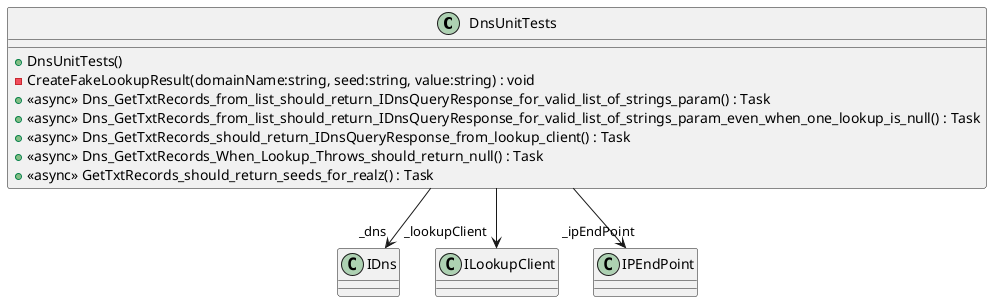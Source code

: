 @startuml
class DnsUnitTests {
    + DnsUnitTests()
    - CreateFakeLookupResult(domainName:string, seed:string, value:string) : void
    + <<async>> Dns_GetTxtRecords_from_list_should_return_IDnsQueryResponse_for_valid_list_of_strings_param() : Task
    + <<async>> Dns_GetTxtRecords_from_list_should_return_IDnsQueryResponse_for_valid_list_of_strings_param_even_when_one_lookup_is_null() : Task
    + <<async>> Dns_GetTxtRecords_should_return_IDnsQueryResponse_from_lookup_client() : Task
    + <<async>> Dns_GetTxtRecords_When_Lookup_Throws_should_return_null() : Task
    + <<async>> GetTxtRecords_should_return_seeds_for_realz() : Task
}
DnsUnitTests --> "_dns" IDns
DnsUnitTests --> "_lookupClient" ILookupClient
DnsUnitTests --> "_ipEndPoint" IPEndPoint
@enduml
